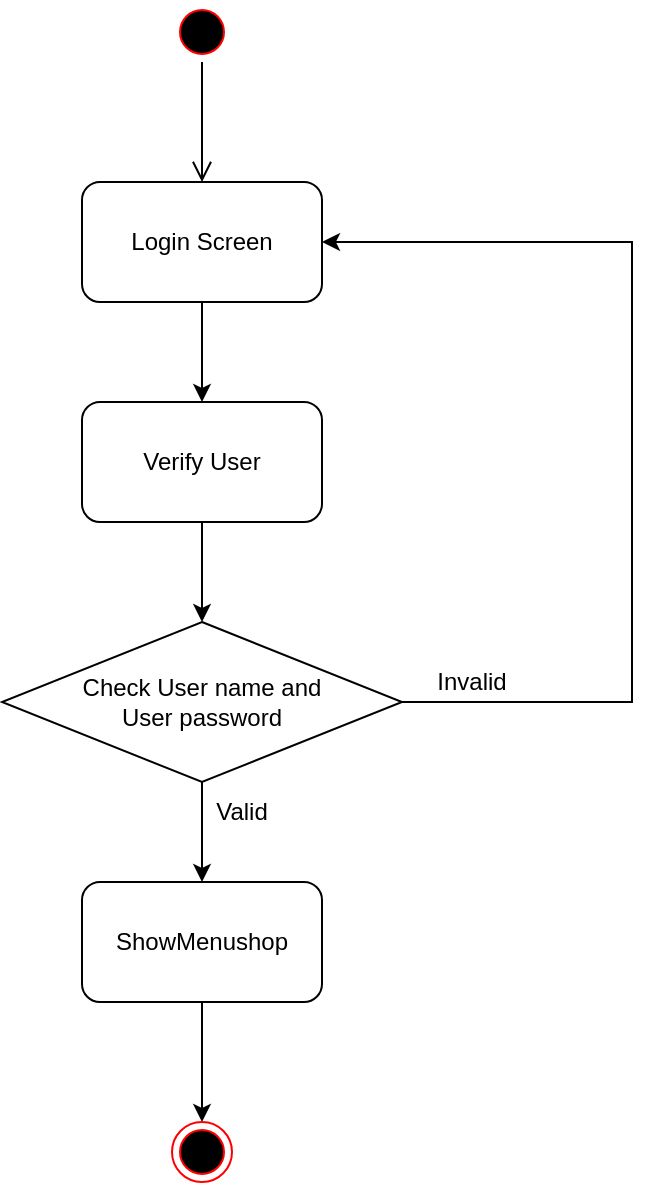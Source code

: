 <mxfile version="10.6.7" type="device"><diagram id="0lz283OiK_6NUSpj5WaU" name="Page-1"><mxGraphModel dx="1394" dy="765" grid="1" gridSize="10" guides="1" tooltips="1" connect="1" arrows="1" fold="1" page="1" pageScale="1" pageWidth="850" pageHeight="1100" math="0" shadow="0"><root><mxCell id="0"/><mxCell id="1" parent="0"/><mxCell id="Eq0r1x_IcdVZsORKbI0c-1" value="" style="ellipse;html=1;shape=startState;fillColor=#000000;strokeColor=#ff0000;" parent="1" vertex="1"><mxGeometry x="410" y="20" width="30" height="30" as="geometry"/></mxCell><mxCell id="Eq0r1x_IcdVZsORKbI0c-2" value="" style="edgeStyle=orthogonalEdgeStyle;html=1;verticalAlign=bottom;endArrow=open;endSize=8;" parent="1" source="Eq0r1x_IcdVZsORKbI0c-1" edge="1"><mxGeometry relative="1" as="geometry"><mxPoint x="425" y="110" as="targetPoint"/></mxGeometry></mxCell><mxCell id="Eq0r1x_IcdVZsORKbI0c-5" style="edgeStyle=orthogonalEdgeStyle;rounded=0;orthogonalLoop=1;jettySize=auto;html=1;entryX=0.5;entryY=0;entryDx=0;entryDy=0;" parent="1" source="Eq0r1x_IcdVZsORKbI0c-3" target="Eq0r1x_IcdVZsORKbI0c-4" edge="1"><mxGeometry relative="1" as="geometry"/></mxCell><mxCell id="Eq0r1x_IcdVZsORKbI0c-3" value="Login Screen&lt;br&gt;" style="rounded=1;whiteSpace=wrap;html=1;" parent="1" vertex="1"><mxGeometry x="365" y="110" width="120" height="60" as="geometry"/></mxCell><mxCell id="Eq0r1x_IcdVZsORKbI0c-9" style="edgeStyle=orthogonalEdgeStyle;rounded=0;orthogonalLoop=1;jettySize=auto;html=1;entryX=0.5;entryY=0;entryDx=0;entryDy=0;" parent="1" source="Eq0r1x_IcdVZsORKbI0c-4" target="Eq0r1x_IcdVZsORKbI0c-6" edge="1"><mxGeometry relative="1" as="geometry"/></mxCell><mxCell id="Eq0r1x_IcdVZsORKbI0c-4" value="Verify User" style="rounded=1;whiteSpace=wrap;html=1;" parent="1" vertex="1"><mxGeometry x="365" y="220" width="120" height="60" as="geometry"/></mxCell><mxCell id="Eq0r1x_IcdVZsORKbI0c-7" style="edgeStyle=orthogonalEdgeStyle;rounded=0;orthogonalLoop=1;jettySize=auto;html=1;entryX=1;entryY=0.5;entryDx=0;entryDy=0;" parent="1" source="Eq0r1x_IcdVZsORKbI0c-6" target="Eq0r1x_IcdVZsORKbI0c-3" edge="1"><mxGeometry relative="1" as="geometry"><mxPoint x="640" y="150" as="targetPoint"/><Array as="points"><mxPoint x="640" y="370"/><mxPoint x="640" y="140"/></Array></mxGeometry></mxCell><mxCell id="Eq0r1x_IcdVZsORKbI0c-11" style="edgeStyle=orthogonalEdgeStyle;rounded=0;orthogonalLoop=1;jettySize=auto;html=1;entryX=0.5;entryY=0;entryDx=0;entryDy=0;" parent="1" source="Eq0r1x_IcdVZsORKbI0c-6" target="Eq0r1x_IcdVZsORKbI0c-10" edge="1"><mxGeometry relative="1" as="geometry"/></mxCell><mxCell id="Eq0r1x_IcdVZsORKbI0c-6" value="Check User name and&lt;br&gt;User password&lt;br&gt;" style="rhombus;whiteSpace=wrap;html=1;" parent="1" vertex="1"><mxGeometry x="325" y="330" width="200" height="80" as="geometry"/></mxCell><mxCell id="Eq0r1x_IcdVZsORKbI0c-8" value="Invalid" style="text;html=1;strokeColor=none;fillColor=none;align=center;verticalAlign=middle;whiteSpace=wrap;rounded=0;" parent="1" vertex="1"><mxGeometry x="540" y="350" width="40" height="20" as="geometry"/></mxCell><mxCell id="Eq0r1x_IcdVZsORKbI0c-13" style="edgeStyle=orthogonalEdgeStyle;rounded=0;orthogonalLoop=1;jettySize=auto;html=1;exitX=0.5;exitY=1;exitDx=0;exitDy=0;" parent="1" source="Eq0r1x_IcdVZsORKbI0c-10" target="Eq0r1x_IcdVZsORKbI0c-12" edge="1"><mxGeometry relative="1" as="geometry"/></mxCell><mxCell id="Eq0r1x_IcdVZsORKbI0c-10" value="ShowMenushop" style="rounded=1;whiteSpace=wrap;html=1;" parent="1" vertex="1"><mxGeometry x="365" y="460" width="120" height="60" as="geometry"/></mxCell><mxCell id="Eq0r1x_IcdVZsORKbI0c-12" value="" style="ellipse;html=1;shape=endState;fillColor=#000000;strokeColor=#ff0000;" parent="1" vertex="1"><mxGeometry x="410" y="580" width="30" height="30" as="geometry"/></mxCell><mxCell id="Eq0r1x_IcdVZsORKbI0c-14" value="Valid" style="text;html=1;strokeColor=none;fillColor=none;align=center;verticalAlign=middle;whiteSpace=wrap;rounded=0;" parent="1" vertex="1"><mxGeometry x="425" y="415" width="40" height="20" as="geometry"/></mxCell></root></mxGraphModel></diagram></mxfile>
